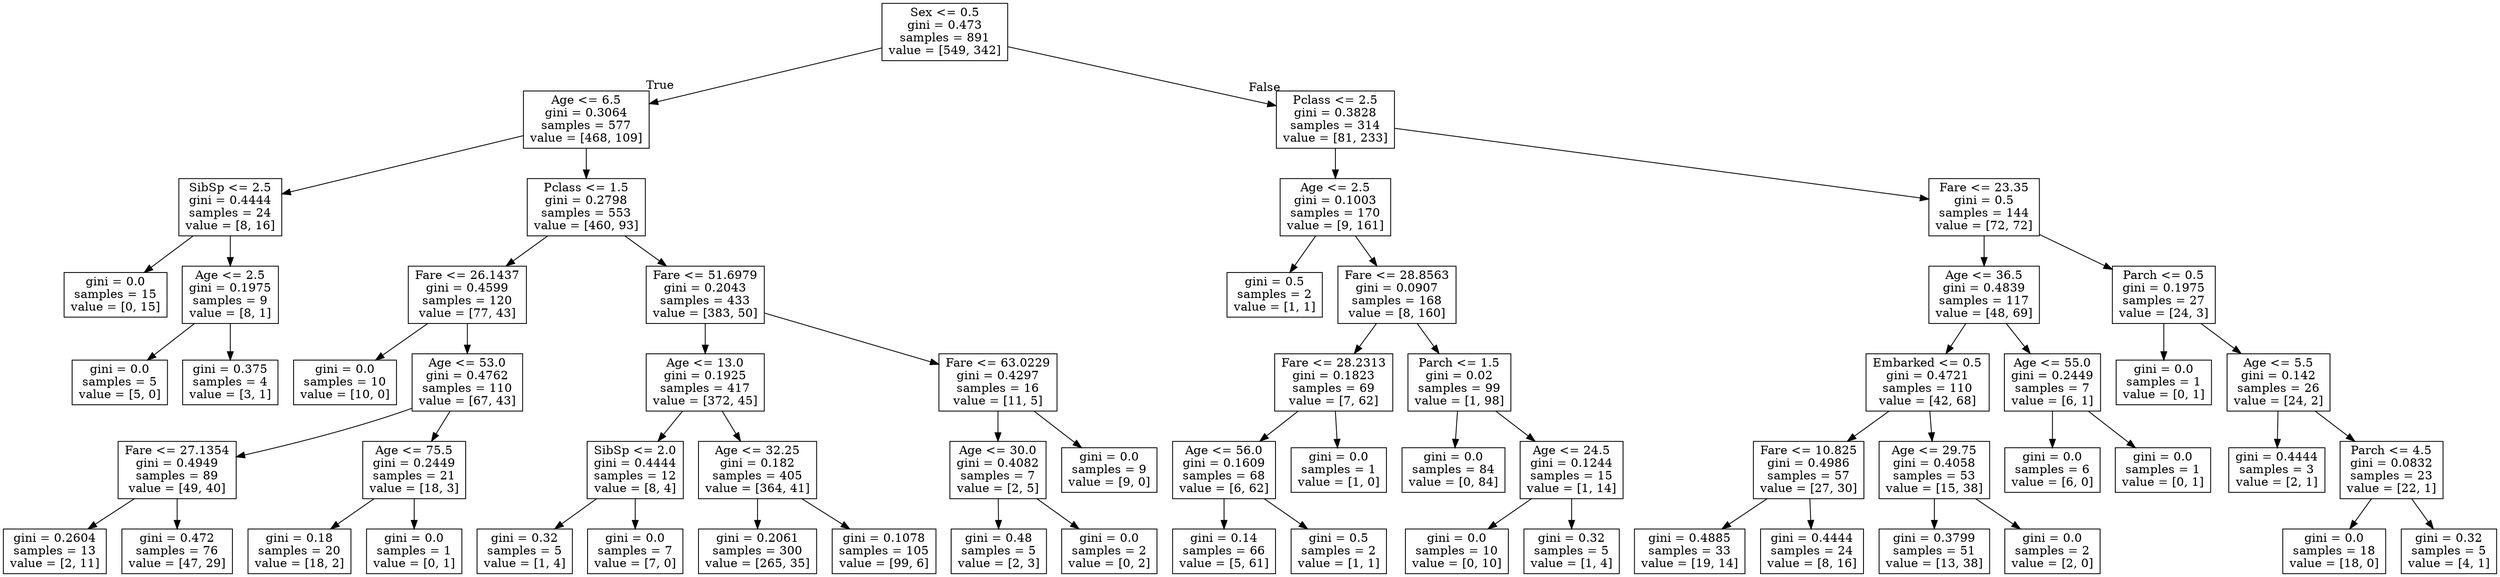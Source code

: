 digraph Tree {
node [shape=box] ;
0 [label="Sex <= 0.5\ngini = 0.473\nsamples = 891\nvalue = [549, 342]"] ;
1 [label="Age <= 6.5\ngini = 0.3064\nsamples = 577\nvalue = [468, 109]"] ;
0 -> 1 [labeldistance=2.5, labelangle=45, headlabel="True"] ;
2 [label="SibSp <= 2.5\ngini = 0.4444\nsamples = 24\nvalue = [8, 16]"] ;
1 -> 2 ;
3 [label="gini = 0.0\nsamples = 15\nvalue = [0, 15]"] ;
2 -> 3 ;
4 [label="Age <= 2.5\ngini = 0.1975\nsamples = 9\nvalue = [8, 1]"] ;
2 -> 4 ;
5 [label="gini = 0.0\nsamples = 5\nvalue = [5, 0]"] ;
4 -> 5 ;
6 [label="gini = 0.375\nsamples = 4\nvalue = [3, 1]"] ;
4 -> 6 ;
7 [label="Pclass <= 1.5\ngini = 0.2798\nsamples = 553\nvalue = [460, 93]"] ;
1 -> 7 ;
8 [label="Fare <= 26.1437\ngini = 0.4599\nsamples = 120\nvalue = [77, 43]"] ;
7 -> 8 ;
9 [label="gini = 0.0\nsamples = 10\nvalue = [10, 0]"] ;
8 -> 9 ;
10 [label="Age <= 53.0\ngini = 0.4762\nsamples = 110\nvalue = [67, 43]"] ;
8 -> 10 ;
11 [label="Fare <= 27.1354\ngini = 0.4949\nsamples = 89\nvalue = [49, 40]"] ;
10 -> 11 ;
12 [label="gini = 0.2604\nsamples = 13\nvalue = [2, 11]"] ;
11 -> 12 ;
13 [label="gini = 0.472\nsamples = 76\nvalue = [47, 29]"] ;
11 -> 13 ;
14 [label="Age <= 75.5\ngini = 0.2449\nsamples = 21\nvalue = [18, 3]"] ;
10 -> 14 ;
15 [label="gini = 0.18\nsamples = 20\nvalue = [18, 2]"] ;
14 -> 15 ;
16 [label="gini = 0.0\nsamples = 1\nvalue = [0, 1]"] ;
14 -> 16 ;
17 [label="Fare <= 51.6979\ngini = 0.2043\nsamples = 433\nvalue = [383, 50]"] ;
7 -> 17 ;
18 [label="Age <= 13.0\ngini = 0.1925\nsamples = 417\nvalue = [372, 45]"] ;
17 -> 18 ;
19 [label="SibSp <= 2.0\ngini = 0.4444\nsamples = 12\nvalue = [8, 4]"] ;
18 -> 19 ;
20 [label="gini = 0.32\nsamples = 5\nvalue = [1, 4]"] ;
19 -> 20 ;
21 [label="gini = 0.0\nsamples = 7\nvalue = [7, 0]"] ;
19 -> 21 ;
22 [label="Age <= 32.25\ngini = 0.182\nsamples = 405\nvalue = [364, 41]"] ;
18 -> 22 ;
23 [label="gini = 0.2061\nsamples = 300\nvalue = [265, 35]"] ;
22 -> 23 ;
24 [label="gini = 0.1078\nsamples = 105\nvalue = [99, 6]"] ;
22 -> 24 ;
25 [label="Fare <= 63.0229\ngini = 0.4297\nsamples = 16\nvalue = [11, 5]"] ;
17 -> 25 ;
26 [label="Age <= 30.0\ngini = 0.4082\nsamples = 7\nvalue = [2, 5]"] ;
25 -> 26 ;
27 [label="gini = 0.48\nsamples = 5\nvalue = [2, 3]"] ;
26 -> 27 ;
28 [label="gini = 0.0\nsamples = 2\nvalue = [0, 2]"] ;
26 -> 28 ;
29 [label="gini = 0.0\nsamples = 9\nvalue = [9, 0]"] ;
25 -> 29 ;
30 [label="Pclass <= 2.5\ngini = 0.3828\nsamples = 314\nvalue = [81, 233]"] ;
0 -> 30 [labeldistance=2.5, labelangle=-45, headlabel="False"] ;
31 [label="Age <= 2.5\ngini = 0.1003\nsamples = 170\nvalue = [9, 161]"] ;
30 -> 31 ;
32 [label="gini = 0.5\nsamples = 2\nvalue = [1, 1]"] ;
31 -> 32 ;
33 [label="Fare <= 28.8563\ngini = 0.0907\nsamples = 168\nvalue = [8, 160]"] ;
31 -> 33 ;
34 [label="Fare <= 28.2313\ngini = 0.1823\nsamples = 69\nvalue = [7, 62]"] ;
33 -> 34 ;
35 [label="Age <= 56.0\ngini = 0.1609\nsamples = 68\nvalue = [6, 62]"] ;
34 -> 35 ;
36 [label="gini = 0.14\nsamples = 66\nvalue = [5, 61]"] ;
35 -> 36 ;
37 [label="gini = 0.5\nsamples = 2\nvalue = [1, 1]"] ;
35 -> 37 ;
38 [label="gini = 0.0\nsamples = 1\nvalue = [1, 0]"] ;
34 -> 38 ;
39 [label="Parch <= 1.5\ngini = 0.02\nsamples = 99\nvalue = [1, 98]"] ;
33 -> 39 ;
40 [label="gini = 0.0\nsamples = 84\nvalue = [0, 84]"] ;
39 -> 40 ;
41 [label="Age <= 24.5\ngini = 0.1244\nsamples = 15\nvalue = [1, 14]"] ;
39 -> 41 ;
42 [label="gini = 0.0\nsamples = 10\nvalue = [0, 10]"] ;
41 -> 42 ;
43 [label="gini = 0.32\nsamples = 5\nvalue = [1, 4]"] ;
41 -> 43 ;
44 [label="Fare <= 23.35\ngini = 0.5\nsamples = 144\nvalue = [72, 72]"] ;
30 -> 44 ;
45 [label="Age <= 36.5\ngini = 0.4839\nsamples = 117\nvalue = [48, 69]"] ;
44 -> 45 ;
46 [label="Embarked <= 0.5\ngini = 0.4721\nsamples = 110\nvalue = [42, 68]"] ;
45 -> 46 ;
47 [label="Fare <= 10.825\ngini = 0.4986\nsamples = 57\nvalue = [27, 30]"] ;
46 -> 47 ;
48 [label="gini = 0.4885\nsamples = 33\nvalue = [19, 14]"] ;
47 -> 48 ;
49 [label="gini = 0.4444\nsamples = 24\nvalue = [8, 16]"] ;
47 -> 49 ;
50 [label="Age <= 29.75\ngini = 0.4058\nsamples = 53\nvalue = [15, 38]"] ;
46 -> 50 ;
51 [label="gini = 0.3799\nsamples = 51\nvalue = [13, 38]"] ;
50 -> 51 ;
52 [label="gini = 0.0\nsamples = 2\nvalue = [2, 0]"] ;
50 -> 52 ;
53 [label="Age <= 55.0\ngini = 0.2449\nsamples = 7\nvalue = [6, 1]"] ;
45 -> 53 ;
54 [label="gini = 0.0\nsamples = 6\nvalue = [6, 0]"] ;
53 -> 54 ;
55 [label="gini = 0.0\nsamples = 1\nvalue = [0, 1]"] ;
53 -> 55 ;
56 [label="Parch <= 0.5\ngini = 0.1975\nsamples = 27\nvalue = [24, 3]"] ;
44 -> 56 ;
57 [label="gini = 0.0\nsamples = 1\nvalue = [0, 1]"] ;
56 -> 57 ;
58 [label="Age <= 5.5\ngini = 0.142\nsamples = 26\nvalue = [24, 2]"] ;
56 -> 58 ;
59 [label="gini = 0.4444\nsamples = 3\nvalue = [2, 1]"] ;
58 -> 59 ;
60 [label="Parch <= 4.5\ngini = 0.0832\nsamples = 23\nvalue = [22, 1]"] ;
58 -> 60 ;
61 [label="gini = 0.0\nsamples = 18\nvalue = [18, 0]"] ;
60 -> 61 ;
62 [label="gini = 0.32\nsamples = 5\nvalue = [4, 1]"] ;
60 -> 62 ;
}